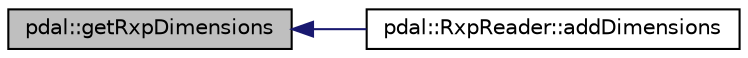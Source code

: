 digraph "pdal::getRxpDimensions"
{
  edge [fontname="Helvetica",fontsize="10",labelfontname="Helvetica",labelfontsize="10"];
  node [fontname="Helvetica",fontsize="10",shape=record];
  rankdir="LR";
  Node1 [label="pdal::getRxpDimensions",height=0.2,width=0.4,color="black", fillcolor="grey75", style="filled", fontcolor="black"];
  Node1 -> Node2 [dir="back",color="midnightblue",fontsize="10",style="solid",fontname="Helvetica"];
  Node2 [label="pdal::RxpReader::addDimensions",height=0.2,width=0.4,color="black", fillcolor="white", style="filled",URL="$classpdal_1_1RxpReader.html#ac04c8d6d251eb195e9c61dc5088a058d"];
}
